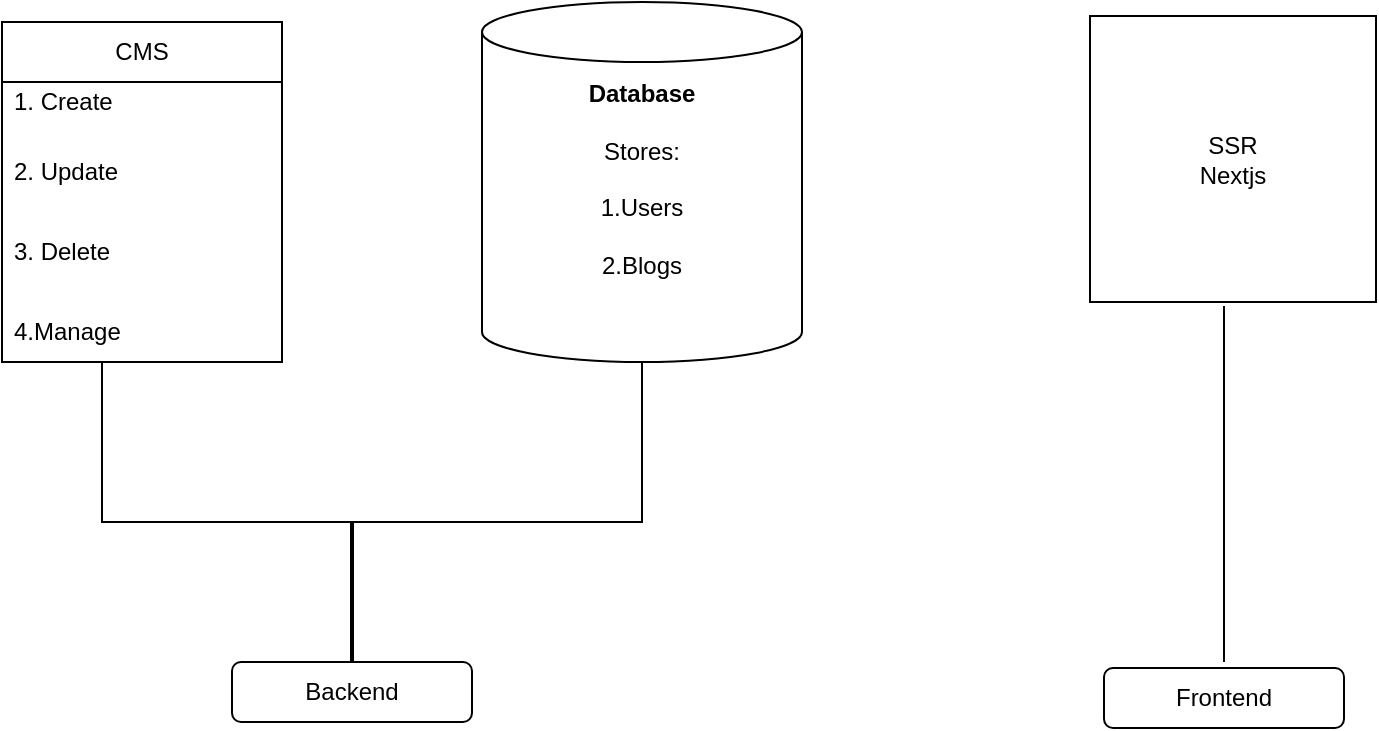 <mxfile version="24.6.5" type="github">
  <diagram name="Page-1" id="qR2hd8AVXo8gtJS109xo">
    <mxGraphModel dx="1050" dy="530" grid="0" gridSize="10" guides="1" tooltips="1" connect="1" arrows="1" fold="1" page="1" pageScale="1" pageWidth="827" pageHeight="1169" background="none" math="0" shadow="0">
      <root>
        <mxCell id="0" />
        <mxCell id="1" parent="0" />
        <mxCell id="AyelGVHfP6VSbaoiG7Rm-4" value="CMS" style="swimlane;fontStyle=0;childLayout=stackLayout;horizontal=1;startSize=30;horizontalStack=0;resizeParent=1;resizeParentMax=0;resizeLast=0;collapsible=1;marginBottom=0;whiteSpace=wrap;html=1;" vertex="1" parent="1">
          <mxGeometry x="40" y="40" width="140" height="170" as="geometry" />
        </mxCell>
        <mxCell id="AyelGVHfP6VSbaoiG7Rm-5" value="&lt;div style=&quot;text-align: center;&quot;&gt;1. Create&lt;/div&gt;&lt;div&gt;&lt;br&gt;&lt;/div&gt;" style="text;strokeColor=none;fillColor=none;align=left;verticalAlign=middle;spacingLeft=4;spacingRight=4;overflow=hidden;points=[[0,0.5],[1,0.5]];portConstraint=eastwest;rotatable=0;whiteSpace=wrap;html=1;" vertex="1" parent="AyelGVHfP6VSbaoiG7Rm-4">
          <mxGeometry y="30" width="140" height="30" as="geometry" />
        </mxCell>
        <mxCell id="AyelGVHfP6VSbaoiG7Rm-6" value="&lt;span style=&quot;text-align: center;&quot;&gt;2. Update&lt;/span&gt;" style="text;strokeColor=none;fillColor=none;align=left;verticalAlign=middle;spacingLeft=4;spacingRight=4;overflow=hidden;points=[[0,0.5],[1,0.5]];portConstraint=eastwest;rotatable=0;whiteSpace=wrap;html=1;" vertex="1" parent="AyelGVHfP6VSbaoiG7Rm-4">
          <mxGeometry y="60" width="140" height="30" as="geometry" />
        </mxCell>
        <mxCell id="AyelGVHfP6VSbaoiG7Rm-7" value="&lt;span style=&quot;text-align: center;&quot;&gt;3. Delete&lt;/span&gt;" style="text;strokeColor=none;fillColor=none;align=left;verticalAlign=middle;spacingLeft=4;spacingRight=4;overflow=hidden;points=[[0,0.5],[1,0.5]];portConstraint=eastwest;rotatable=0;whiteSpace=wrap;html=1;" vertex="1" parent="AyelGVHfP6VSbaoiG7Rm-4">
          <mxGeometry y="90" width="140" height="50" as="geometry" />
        </mxCell>
        <mxCell id="AyelGVHfP6VSbaoiG7Rm-8" value="&lt;div&gt;&lt;span style=&quot;text-align: center; background-color: initial;&quot;&gt;4.Manage&lt;/span&gt;&lt;br&gt;&lt;/div&gt;" style="text;strokeColor=none;fillColor=none;align=left;verticalAlign=middle;spacingLeft=4;spacingRight=4;overflow=hidden;points=[[0,0.5],[1,0.5]];portConstraint=eastwest;rotatable=0;whiteSpace=wrap;html=1;" vertex="1" parent="AyelGVHfP6VSbaoiG7Rm-4">
          <mxGeometry y="140" width="140" height="30" as="geometry" />
        </mxCell>
        <mxCell id="AyelGVHfP6VSbaoiG7Rm-9" value="&lt;b&gt;Database&lt;/b&gt;&lt;div&gt;&lt;br&gt;&lt;/div&gt;&lt;div&gt;Stores:&lt;/div&gt;&lt;div&gt;&lt;br&gt;&lt;/div&gt;&lt;div&gt;1.Users&lt;/div&gt;&lt;div&gt;&lt;br&gt;&lt;/div&gt;&lt;div&gt;2.Blogs&lt;/div&gt;&lt;div&gt;&lt;br&gt;&lt;/div&gt;&lt;div&gt;&lt;br&gt;&lt;/div&gt;" style="shape=cylinder3;whiteSpace=wrap;html=1;boundedLbl=1;backgroundOutline=1;size=15;" vertex="1" parent="1">
          <mxGeometry x="280" y="30" width="160" height="180" as="geometry" />
        </mxCell>
        <mxCell id="AyelGVHfP6VSbaoiG7Rm-11" value="" style="shape=partialRectangle;whiteSpace=wrap;html=1;bottom=1;right=1;left=1;top=0;fillColor=none;routingCenterX=-0.5;" vertex="1" parent="1">
          <mxGeometry x="90" y="210" width="270" height="80" as="geometry" />
        </mxCell>
        <mxCell id="AyelGVHfP6VSbaoiG7Rm-12" value="" style="line;strokeWidth=2;direction=south;html=1;" vertex="1" parent="1">
          <mxGeometry x="210" y="290" width="10" height="70" as="geometry" />
        </mxCell>
        <mxCell id="AyelGVHfP6VSbaoiG7Rm-13" value="Backend" style="rounded=1;whiteSpace=wrap;html=1;" vertex="1" parent="1">
          <mxGeometry x="155" y="360" width="120" height="30" as="geometry" />
        </mxCell>
        <mxCell id="AyelGVHfP6VSbaoiG7Rm-14" value="SSR&lt;div&gt;Nextjs&lt;/div&gt;" style="whiteSpace=wrap;html=1;aspect=fixed;" vertex="1" parent="1">
          <mxGeometry x="584" y="37" width="143" height="143" as="geometry" />
        </mxCell>
        <mxCell id="AyelGVHfP6VSbaoiG7Rm-15" value="" style="endArrow=none;html=1;rounded=0;" edge="1" parent="1">
          <mxGeometry width="50" height="50" relative="1" as="geometry">
            <mxPoint x="651" y="360" as="sourcePoint" />
            <mxPoint x="651" y="182" as="targetPoint" />
          </mxGeometry>
        </mxCell>
        <mxCell id="AyelGVHfP6VSbaoiG7Rm-16" value="Frontend" style="rounded=1;whiteSpace=wrap;html=1;" vertex="1" parent="1">
          <mxGeometry x="591" y="363" width="120" height="30" as="geometry" />
        </mxCell>
      </root>
    </mxGraphModel>
  </diagram>
</mxfile>
